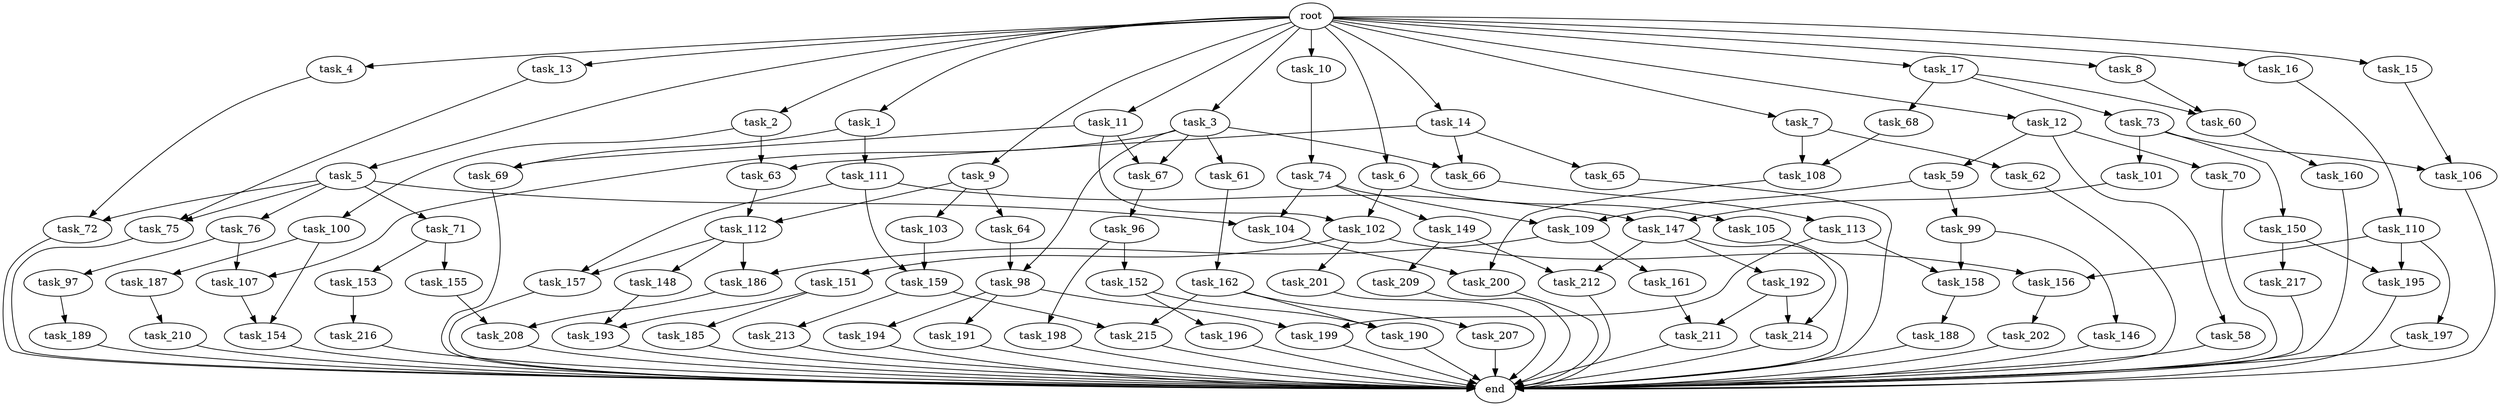 digraph G {
  root [size="0.000000"];
  task_1 [size="2.048000"];
  task_2 [size="2.048000"];
  task_3 [size="2.048000"];
  task_4 [size="2.048000"];
  task_5 [size="2.048000"];
  task_6 [size="2.048000"];
  task_7 [size="2.048000"];
  task_8 [size="2.048000"];
  task_9 [size="2.048000"];
  task_10 [size="2.048000"];
  task_11 [size="2.048000"];
  task_12 [size="2.048000"];
  task_13 [size="2.048000"];
  task_14 [size="2.048000"];
  task_15 [size="2.048000"];
  task_16 [size="2.048000"];
  task_17 [size="2.048000"];
  task_58 [size="274877906.944000"];
  task_59 [size="274877906.944000"];
  task_60 [size="1941325217.792000"];
  task_61 [size="1391569403.904000"];
  task_62 [size="154618822.656000"];
  task_63 [size="2559800508.416000"];
  task_64 [size="1717986918.400000"];
  task_65 [size="1717986918.400000"];
  task_66 [size="3109556322.304000"];
  task_67 [size="1546188226.560000"];
  task_68 [size="1099511627.776000"];
  task_69 [size="309237645.312000"];
  task_70 [size="274877906.944000"];
  task_71 [size="154618822.656000"];
  task_72 [size="1546188226.560000"];
  task_73 [size="1099511627.776000"];
  task_74 [size="618475290.624000"];
  task_75 [size="429496729.600000"];
  task_76 [size="154618822.656000"];
  task_96 [size="68719476.736000"];
  task_97 [size="429496729.600000"];
  task_98 [size="2491081031.680000"];
  task_99 [size="154618822.656000"];
  task_100 [size="841813590.016000"];
  task_101 [size="1099511627.776000"];
  task_102 [size="223338299.392000"];
  task_103 [size="1717986918.400000"];
  task_104 [size="1254130450.432000"];
  task_105 [size="68719476.736000"];
  task_106 [size="2491081031.680000"];
  task_107 [size="1821066133.504000"];
  task_108 [size="429496729.600000"];
  task_109 [size="1254130450.432000"];
  task_110 [size="154618822.656000"];
  task_111 [size="154618822.656000"];
  task_112 [size="2147483648.000000"];
  task_113 [size="1391569403.904000"];
  task_146 [size="154618822.656000"];
  task_147 [size="2817498546.176000"];
  task_148 [size="429496729.600000"];
  task_149 [size="1099511627.776000"];
  task_150 [size="1099511627.776000"];
  task_151 [size="1717986918.400000"];
  task_152 [size="429496729.600000"];
  task_153 [size="68719476.736000"];
  task_154 [size="1168231104.512000"];
  task_155 [size="68719476.736000"];
  task_156 [size="3109556322.304000"];
  task_157 [size="2147483648.000000"];
  task_158 [size="223338299.392000"];
  task_159 [size="2336462209.024000"];
  task_160 [size="1099511627.776000"];
  task_161 [size="841813590.016000"];
  task_162 [size="841813590.016000"];
  task_185 [size="1717986918.400000"];
  task_186 [size="1271310319.616000"];
  task_187 [size="1099511627.776000"];
  task_188 [size="154618822.656000"];
  task_189 [size="274877906.944000"];
  task_190 [size="893353197.568000"];
  task_191 [size="618475290.624000"];
  task_192 [size="274877906.944000"];
  task_193 [size="2817498546.176000"];
  task_194 [size="618475290.624000"];
  task_195 [size="2783138807.808000"];
  task_196 [size="618475290.624000"];
  task_197 [size="1391569403.904000"];
  task_198 [size="429496729.600000"];
  task_199 [size="687194767.360000"];
  task_200 [size="2147483648.000000"];
  task_201 [size="1717986918.400000"];
  task_202 [size="841813590.016000"];
  task_207 [size="274877906.944000"];
  task_208 [size="343597383.680000"];
  task_209 [size="841813590.016000"];
  task_210 [size="1391569403.904000"];
  task_211 [size="1872605741.056000"];
  task_212 [size="1116691496.960000"];
  task_213 [size="1717986918.400000"];
  task_214 [size="1992864825.344000"];
  task_215 [size="1992864825.344000"];
  task_216 [size="274877906.944000"];
  task_217 [size="1391569403.904000"];
  end [size="0.000000"];

  root -> task_1 [size="1.000000"];
  root -> task_2 [size="1.000000"];
  root -> task_3 [size="1.000000"];
  root -> task_4 [size="1.000000"];
  root -> task_5 [size="1.000000"];
  root -> task_6 [size="1.000000"];
  root -> task_7 [size="1.000000"];
  root -> task_8 [size="1.000000"];
  root -> task_9 [size="1.000000"];
  root -> task_10 [size="1.000000"];
  root -> task_11 [size="1.000000"];
  root -> task_12 [size="1.000000"];
  root -> task_13 [size="1.000000"];
  root -> task_14 [size="1.000000"];
  root -> task_15 [size="1.000000"];
  root -> task_16 [size="1.000000"];
  root -> task_17 [size="1.000000"];
  task_1 -> task_69 [size="75497472.000000"];
  task_1 -> task_111 [size="75497472.000000"];
  task_2 -> task_63 [size="411041792.000000"];
  task_2 -> task_100 [size="411041792.000000"];
  task_3 -> task_61 [size="679477248.000000"];
  task_3 -> task_66 [size="679477248.000000"];
  task_3 -> task_67 [size="679477248.000000"];
  task_3 -> task_98 [size="679477248.000000"];
  task_3 -> task_107 [size="679477248.000000"];
  task_4 -> task_72 [size="679477248.000000"];
  task_5 -> task_71 [size="75497472.000000"];
  task_5 -> task_72 [size="75497472.000000"];
  task_5 -> task_75 [size="75497472.000000"];
  task_5 -> task_76 [size="75497472.000000"];
  task_5 -> task_104 [size="75497472.000000"];
  task_6 -> task_102 [size="33554432.000000"];
  task_6 -> task_105 [size="33554432.000000"];
  task_7 -> task_62 [size="75497472.000000"];
  task_7 -> task_108 [size="75497472.000000"];
  task_8 -> task_60 [size="411041792.000000"];
  task_9 -> task_64 [size="838860800.000000"];
  task_9 -> task_103 [size="838860800.000000"];
  task_9 -> task_112 [size="838860800.000000"];
  task_10 -> task_74 [size="301989888.000000"];
  task_11 -> task_67 [size="75497472.000000"];
  task_11 -> task_69 [size="75497472.000000"];
  task_11 -> task_102 [size="75497472.000000"];
  task_12 -> task_58 [size="134217728.000000"];
  task_12 -> task_59 [size="134217728.000000"];
  task_12 -> task_70 [size="134217728.000000"];
  task_13 -> task_75 [size="134217728.000000"];
  task_14 -> task_63 [size="838860800.000000"];
  task_14 -> task_65 [size="838860800.000000"];
  task_14 -> task_66 [size="838860800.000000"];
  task_15 -> task_106 [size="679477248.000000"];
  task_16 -> task_110 [size="75497472.000000"];
  task_17 -> task_60 [size="536870912.000000"];
  task_17 -> task_68 [size="536870912.000000"];
  task_17 -> task_73 [size="536870912.000000"];
  task_58 -> end [size="1.000000"];
  task_59 -> task_99 [size="75497472.000000"];
  task_59 -> task_109 [size="75497472.000000"];
  task_60 -> task_160 [size="536870912.000000"];
  task_61 -> task_162 [size="411041792.000000"];
  task_62 -> end [size="1.000000"];
  task_63 -> task_112 [size="209715200.000000"];
  task_64 -> task_98 [size="536870912.000000"];
  task_65 -> end [size="1.000000"];
  task_66 -> task_113 [size="679477248.000000"];
  task_67 -> task_96 [size="33554432.000000"];
  task_68 -> task_108 [size="134217728.000000"];
  task_69 -> end [size="1.000000"];
  task_70 -> end [size="1.000000"];
  task_71 -> task_153 [size="33554432.000000"];
  task_71 -> task_155 [size="33554432.000000"];
  task_72 -> end [size="1.000000"];
  task_73 -> task_101 [size="536870912.000000"];
  task_73 -> task_106 [size="536870912.000000"];
  task_73 -> task_150 [size="536870912.000000"];
  task_74 -> task_104 [size="536870912.000000"];
  task_74 -> task_109 [size="536870912.000000"];
  task_74 -> task_149 [size="536870912.000000"];
  task_75 -> end [size="1.000000"];
  task_76 -> task_97 [size="209715200.000000"];
  task_76 -> task_107 [size="209715200.000000"];
  task_96 -> task_152 [size="209715200.000000"];
  task_96 -> task_198 [size="209715200.000000"];
  task_97 -> task_189 [size="134217728.000000"];
  task_98 -> task_191 [size="301989888.000000"];
  task_98 -> task_194 [size="301989888.000000"];
  task_98 -> task_199 [size="301989888.000000"];
  task_99 -> task_146 [size="75497472.000000"];
  task_99 -> task_158 [size="75497472.000000"];
  task_100 -> task_154 [size="536870912.000000"];
  task_100 -> task_187 [size="536870912.000000"];
  task_101 -> task_147 [size="536870912.000000"];
  task_102 -> task_151 [size="838860800.000000"];
  task_102 -> task_156 [size="838860800.000000"];
  task_102 -> task_201 [size="838860800.000000"];
  task_103 -> task_159 [size="301989888.000000"];
  task_104 -> task_200 [size="838860800.000000"];
  task_105 -> end [size="1.000000"];
  task_106 -> end [size="1.000000"];
  task_107 -> task_154 [size="33554432.000000"];
  task_108 -> task_200 [size="209715200.000000"];
  task_109 -> task_161 [size="411041792.000000"];
  task_109 -> task_186 [size="411041792.000000"];
  task_110 -> task_156 [size="679477248.000000"];
  task_110 -> task_195 [size="679477248.000000"];
  task_110 -> task_197 [size="679477248.000000"];
  task_111 -> task_147 [size="838860800.000000"];
  task_111 -> task_157 [size="838860800.000000"];
  task_111 -> task_159 [size="838860800.000000"];
  task_112 -> task_148 [size="209715200.000000"];
  task_112 -> task_157 [size="209715200.000000"];
  task_112 -> task_186 [size="209715200.000000"];
  task_113 -> task_158 [size="33554432.000000"];
  task_113 -> task_199 [size="33554432.000000"];
  task_146 -> end [size="1.000000"];
  task_147 -> task_192 [size="134217728.000000"];
  task_147 -> task_212 [size="134217728.000000"];
  task_147 -> task_214 [size="134217728.000000"];
  task_148 -> task_193 [size="536870912.000000"];
  task_149 -> task_209 [size="411041792.000000"];
  task_149 -> task_212 [size="411041792.000000"];
  task_150 -> task_195 [size="679477248.000000"];
  task_150 -> task_217 [size="679477248.000000"];
  task_151 -> task_185 [size="838860800.000000"];
  task_151 -> task_193 [size="838860800.000000"];
  task_152 -> task_190 [size="301989888.000000"];
  task_152 -> task_196 [size="301989888.000000"];
  task_153 -> task_216 [size="134217728.000000"];
  task_154 -> end [size="1.000000"];
  task_155 -> task_208 [size="33554432.000000"];
  task_156 -> task_202 [size="411041792.000000"];
  task_157 -> end [size="1.000000"];
  task_158 -> task_188 [size="75497472.000000"];
  task_159 -> task_213 [size="838860800.000000"];
  task_159 -> task_215 [size="838860800.000000"];
  task_160 -> end [size="1.000000"];
  task_161 -> task_211 [size="75497472.000000"];
  task_162 -> task_190 [size="134217728.000000"];
  task_162 -> task_207 [size="134217728.000000"];
  task_162 -> task_215 [size="134217728.000000"];
  task_185 -> end [size="1.000000"];
  task_186 -> task_208 [size="134217728.000000"];
  task_187 -> task_210 [size="679477248.000000"];
  task_188 -> end [size="1.000000"];
  task_189 -> end [size="1.000000"];
  task_190 -> end [size="1.000000"];
  task_191 -> end [size="1.000000"];
  task_192 -> task_211 [size="838860800.000000"];
  task_192 -> task_214 [size="838860800.000000"];
  task_193 -> end [size="1.000000"];
  task_194 -> end [size="1.000000"];
  task_195 -> end [size="1.000000"];
  task_196 -> end [size="1.000000"];
  task_197 -> end [size="1.000000"];
  task_198 -> end [size="1.000000"];
  task_199 -> end [size="1.000000"];
  task_200 -> end [size="1.000000"];
  task_201 -> end [size="1.000000"];
  task_202 -> end [size="1.000000"];
  task_207 -> end [size="1.000000"];
  task_208 -> end [size="1.000000"];
  task_209 -> end [size="1.000000"];
  task_210 -> end [size="1.000000"];
  task_211 -> end [size="1.000000"];
  task_212 -> end [size="1.000000"];
  task_213 -> end [size="1.000000"];
  task_214 -> end [size="1.000000"];
  task_215 -> end [size="1.000000"];
  task_216 -> end [size="1.000000"];
  task_217 -> end [size="1.000000"];
}
